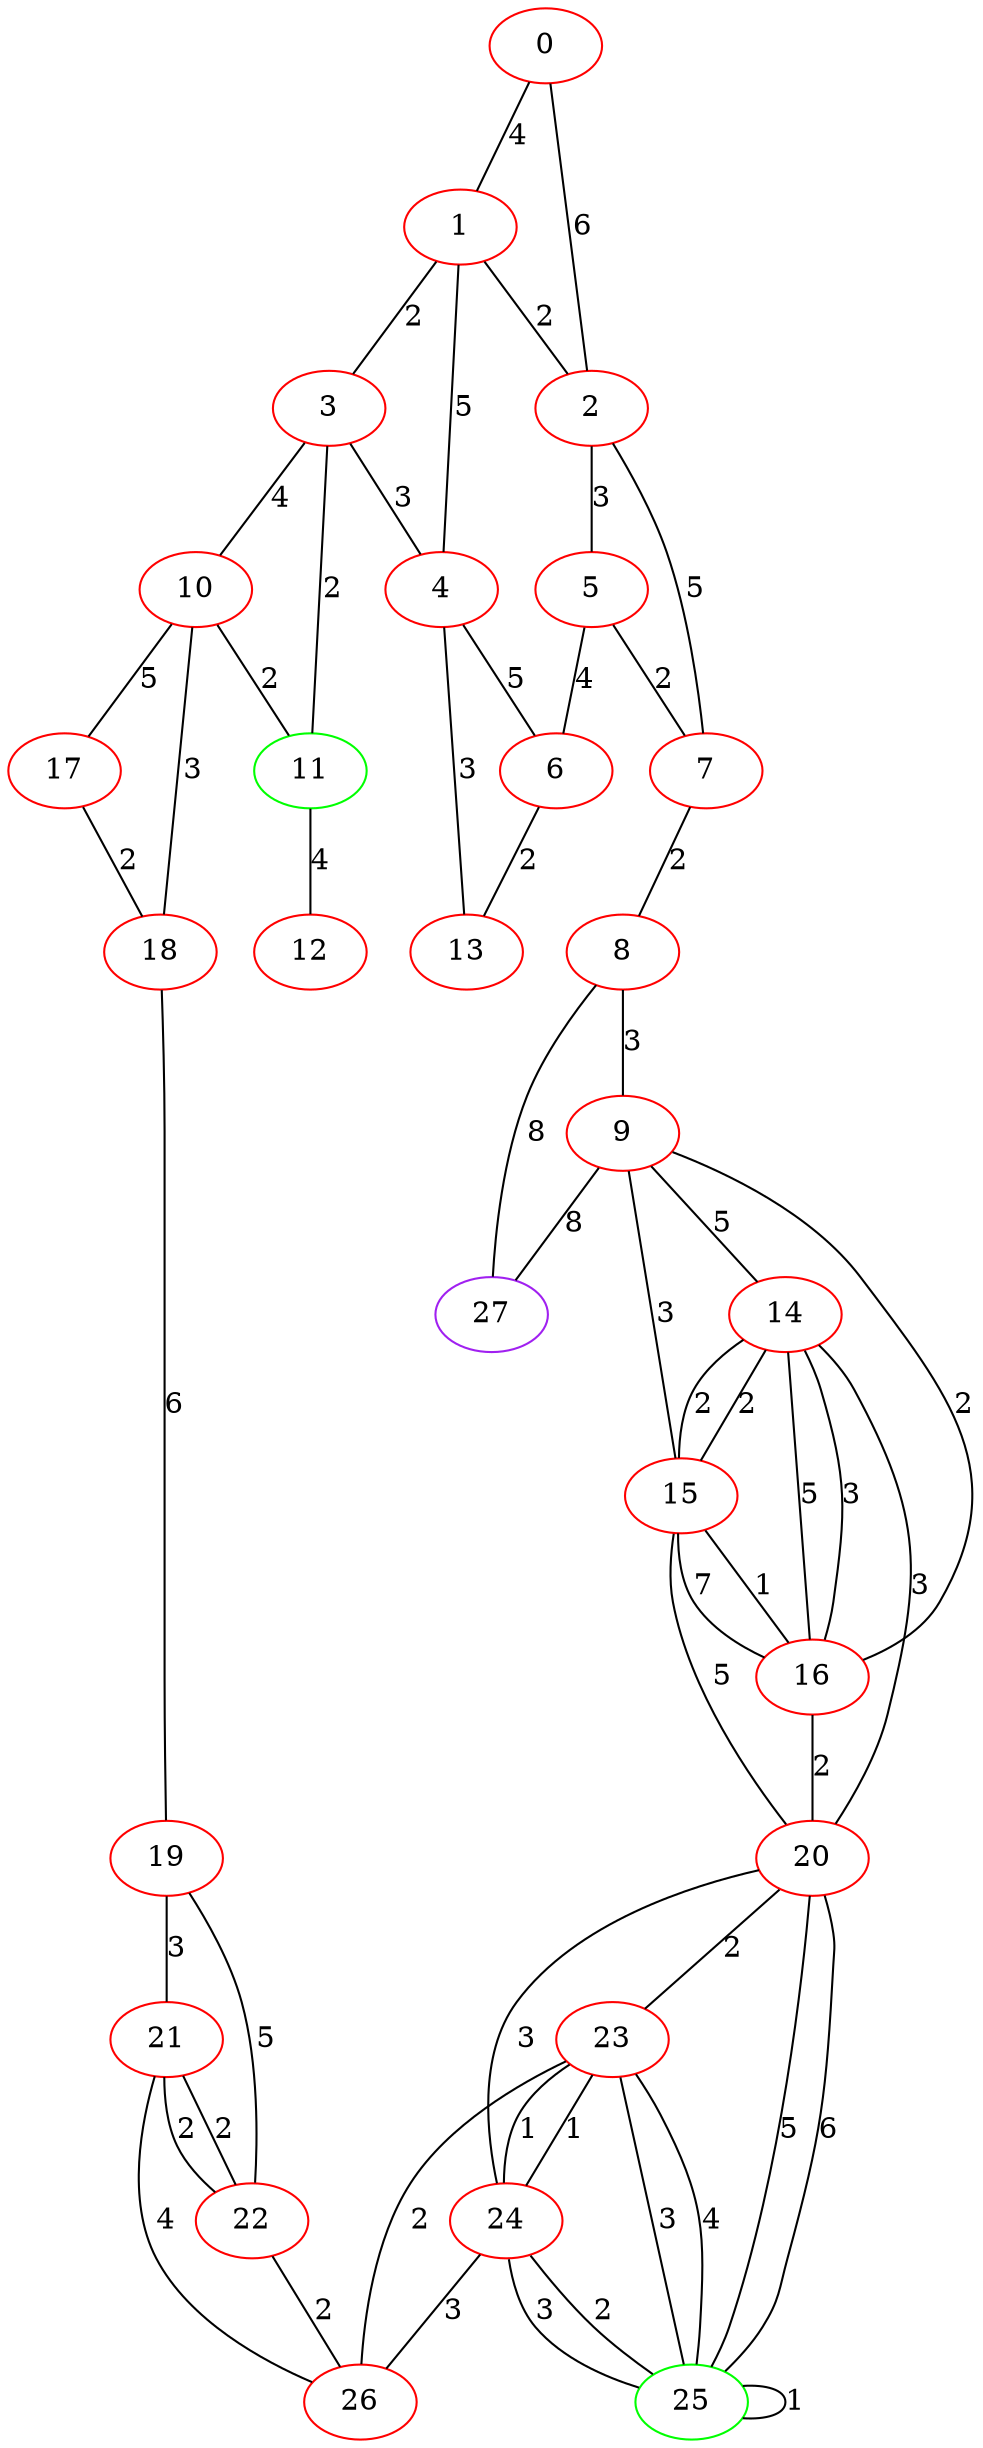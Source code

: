 graph "" {
0 [color=red, weight=1];
1 [color=red, weight=1];
2 [color=red, weight=1];
3 [color=red, weight=1];
4 [color=red, weight=1];
5 [color=red, weight=1];
6 [color=red, weight=1];
7 [color=red, weight=1];
8 [color=red, weight=1];
9 [color=red, weight=1];
10 [color=red, weight=1];
11 [color=green, weight=2];
12 [color=red, weight=1];
13 [color=red, weight=1];
14 [color=red, weight=1];
15 [color=red, weight=1];
16 [color=red, weight=1];
17 [color=red, weight=1];
18 [color=red, weight=1];
19 [color=red, weight=1];
20 [color=red, weight=1];
21 [color=red, weight=1];
22 [color=red, weight=1];
23 [color=red, weight=1];
24 [color=red, weight=1];
25 [color=green, weight=2];
26 [color=red, weight=1];
27 [color=purple, weight=4];
0 -- 1  [key=0, label=4];
0 -- 2  [key=0, label=6];
1 -- 2  [key=0, label=2];
1 -- 3  [key=0, label=2];
1 -- 4  [key=0, label=5];
2 -- 5  [key=0, label=3];
2 -- 7  [key=0, label=5];
3 -- 10  [key=0, label=4];
3 -- 11  [key=0, label=2];
3 -- 4  [key=0, label=3];
4 -- 13  [key=0, label=3];
4 -- 6  [key=0, label=5];
5 -- 6  [key=0, label=4];
5 -- 7  [key=0, label=2];
6 -- 13  [key=0, label=2];
7 -- 8  [key=0, label=2];
8 -- 9  [key=0, label=3];
8 -- 27  [key=0, label=8];
9 -- 16  [key=0, label=2];
9 -- 27  [key=0, label=8];
9 -- 14  [key=0, label=5];
9 -- 15  [key=0, label=3];
10 -- 11  [key=0, label=2];
10 -- 17  [key=0, label=5];
10 -- 18  [key=0, label=3];
11 -- 12  [key=0, label=4];
14 -- 16  [key=0, label=5];
14 -- 16  [key=1, label=3];
14 -- 20  [key=0, label=3];
14 -- 15  [key=0, label=2];
14 -- 15  [key=1, label=2];
15 -- 16  [key=0, label=7];
15 -- 16  [key=1, label=1];
15 -- 20  [key=0, label=5];
16 -- 20  [key=0, label=2];
17 -- 18  [key=0, label=2];
18 -- 19  [key=0, label=6];
19 -- 21  [key=0, label=3];
19 -- 22  [key=0, label=5];
20 -- 23  [key=0, label=2];
20 -- 24  [key=0, label=3];
20 -- 25  [key=0, label=5];
20 -- 25  [key=1, label=6];
21 -- 26  [key=0, label=4];
21 -- 22  [key=0, label=2];
21 -- 22  [key=1, label=2];
22 -- 26  [key=0, label=2];
23 -- 24  [key=0, label=1];
23 -- 24  [key=1, label=1];
23 -- 25  [key=0, label=3];
23 -- 25  [key=1, label=4];
23 -- 26  [key=0, label=2];
24 -- 25  [key=0, label=2];
24 -- 25  [key=1, label=3];
24 -- 26  [key=0, label=3];
25 -- 25  [key=0, label=1];
}
